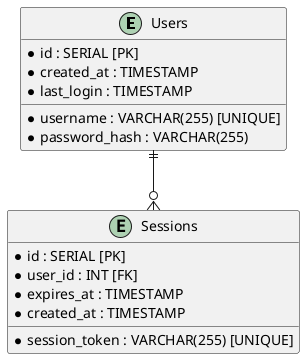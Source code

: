 @startuml
entity "Users" {
    * id : SERIAL [PK]
    * username : VARCHAR(255) [UNIQUE]
    * password_hash : VARCHAR(255)
    * created_at : TIMESTAMP
    * last_login : TIMESTAMP
}

entity "Sessions" {
    * id : SERIAL [PK]
    * user_id : INT [FK]
    * session_token : VARCHAR(255) [UNIQUE]
    * expires_at : TIMESTAMP
    * created_at : TIMESTAMP
}

Users ||--o{ Sessions
@enduml
